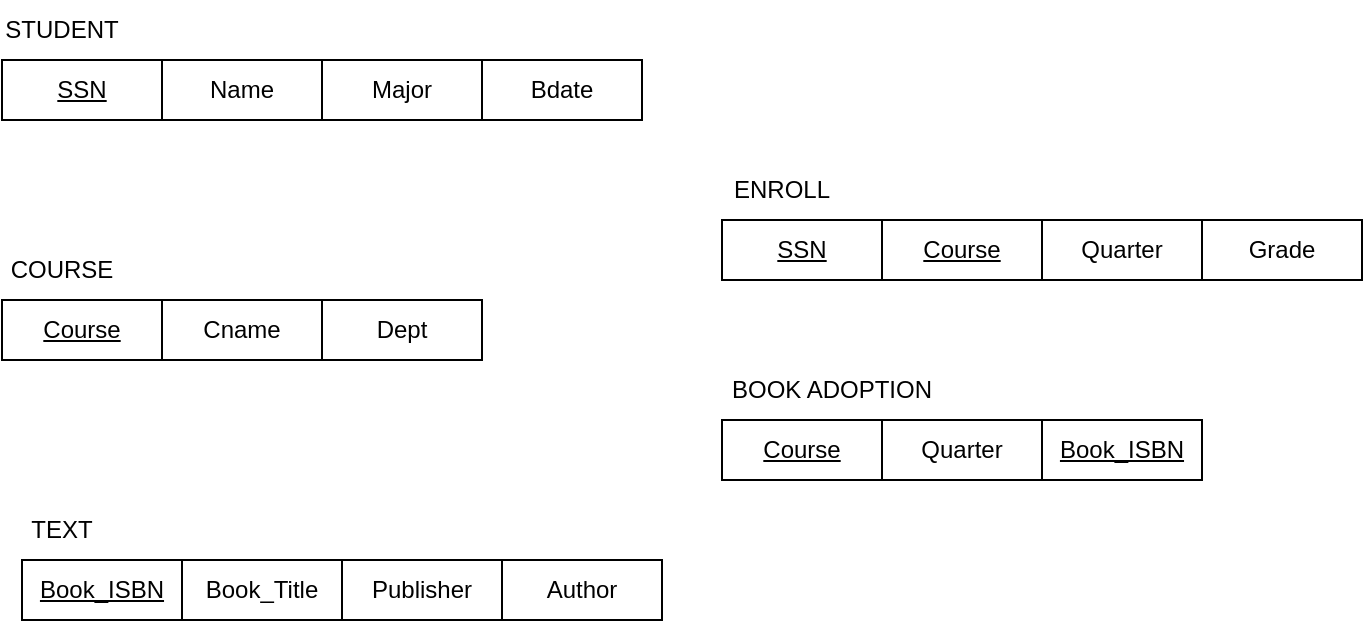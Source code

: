<mxfile version="22.1.21" type="github">
  <diagram name="Page-1" id="1m114eHfycUIeuC0JqEf">
    <mxGraphModel dx="777" dy="525" grid="1" gridSize="10" guides="1" tooltips="1" connect="1" arrows="1" fold="1" page="1" pageScale="1" pageWidth="850" pageHeight="1100" math="0" shadow="0">
      <root>
        <mxCell id="0" />
        <mxCell id="1" parent="0" />
        <mxCell id="3kA8dH4HSpJ8FDZU2K3y-5" value="STUDENT" style="text;html=1;strokeColor=none;fillColor=none;align=center;verticalAlign=middle;whiteSpace=wrap;rounded=0;" vertex="1" parent="1">
          <mxGeometry x="80" y="70" width="60" height="30" as="geometry" />
        </mxCell>
        <mxCell id="3kA8dH4HSpJ8FDZU2K3y-7" value="SSN" style="rounded=0;whiteSpace=wrap;html=1;fontStyle=4" vertex="1" parent="1">
          <mxGeometry x="80" y="100" width="80" height="30" as="geometry" />
        </mxCell>
        <mxCell id="3kA8dH4HSpJ8FDZU2K3y-8" value="Name" style="rounded=0;whiteSpace=wrap;html=1;" vertex="1" parent="1">
          <mxGeometry x="160" y="100" width="80" height="30" as="geometry" />
        </mxCell>
        <mxCell id="3kA8dH4HSpJ8FDZU2K3y-10" value="Major" style="rounded=0;whiteSpace=wrap;html=1;" vertex="1" parent="1">
          <mxGeometry x="240" y="100" width="80" height="30" as="geometry" />
        </mxCell>
        <mxCell id="3kA8dH4HSpJ8FDZU2K3y-13" value="Bdate" style="rounded=0;whiteSpace=wrap;html=1;" vertex="1" parent="1">
          <mxGeometry x="320" y="100" width="80" height="30" as="geometry" />
        </mxCell>
        <mxCell id="3kA8dH4HSpJ8FDZU2K3y-15" value="COURSE" style="text;html=1;strokeColor=none;fillColor=none;align=center;verticalAlign=middle;whiteSpace=wrap;rounded=0;" vertex="1" parent="1">
          <mxGeometry x="80" y="190" width="60" height="30" as="geometry" />
        </mxCell>
        <mxCell id="3kA8dH4HSpJ8FDZU2K3y-16" value="Course" style="rounded=0;whiteSpace=wrap;html=1;fontStyle=4" vertex="1" parent="1">
          <mxGeometry x="80" y="220" width="80" height="30" as="geometry" />
        </mxCell>
        <mxCell id="3kA8dH4HSpJ8FDZU2K3y-17" value="Cname" style="rounded=0;whiteSpace=wrap;html=1;" vertex="1" parent="1">
          <mxGeometry x="160" y="220" width="80" height="30" as="geometry" />
        </mxCell>
        <mxCell id="3kA8dH4HSpJ8FDZU2K3y-18" value="Dept" style="rounded=0;whiteSpace=wrap;html=1;" vertex="1" parent="1">
          <mxGeometry x="240" y="220" width="80" height="30" as="geometry" />
        </mxCell>
        <mxCell id="3kA8dH4HSpJ8FDZU2K3y-23" value="" style="rounded=0;whiteSpace=wrap;html=1;" vertex="1" parent="1">
          <mxGeometry x="440" y="180" width="320" height="30" as="geometry" />
        </mxCell>
        <mxCell id="3kA8dH4HSpJ8FDZU2K3y-24" value="ENROLL" style="text;html=1;strokeColor=none;fillColor=none;align=center;verticalAlign=middle;whiteSpace=wrap;rounded=0;" vertex="1" parent="1">
          <mxGeometry x="440" y="150" width="60" height="30" as="geometry" />
        </mxCell>
        <mxCell id="3kA8dH4HSpJ8FDZU2K3y-25" value="SSN" style="rounded=0;whiteSpace=wrap;html=1;fontStyle=4" vertex="1" parent="1">
          <mxGeometry x="440" y="180" width="80" height="30" as="geometry" />
        </mxCell>
        <mxCell id="3kA8dH4HSpJ8FDZU2K3y-26" value="Course" style="rounded=0;whiteSpace=wrap;html=1;fontStyle=4" vertex="1" parent="1">
          <mxGeometry x="520" y="180" width="80" height="30" as="geometry" />
        </mxCell>
        <mxCell id="3kA8dH4HSpJ8FDZU2K3y-27" value="Quarter" style="rounded=0;whiteSpace=wrap;html=1;" vertex="1" parent="1">
          <mxGeometry x="600" y="180" width="80" height="30" as="geometry" />
        </mxCell>
        <mxCell id="3kA8dH4HSpJ8FDZU2K3y-28" value="Grade" style="rounded=0;whiteSpace=wrap;html=1;" vertex="1" parent="1">
          <mxGeometry x="680" y="180" width="80" height="30" as="geometry" />
        </mxCell>
        <mxCell id="3kA8dH4HSpJ8FDZU2K3y-30" value="BOOK ADOPTION" style="text;html=1;strokeColor=none;fillColor=none;align=center;verticalAlign=middle;whiteSpace=wrap;rounded=0;" vertex="1" parent="1">
          <mxGeometry x="440" y="250" width="110" height="30" as="geometry" />
        </mxCell>
        <mxCell id="3kA8dH4HSpJ8FDZU2K3y-32" value="Course" style="rounded=0;whiteSpace=wrap;html=1;fontStyle=4" vertex="1" parent="1">
          <mxGeometry x="440" y="280" width="80" height="30" as="geometry" />
        </mxCell>
        <mxCell id="3kA8dH4HSpJ8FDZU2K3y-33" value="Quarter" style="rounded=0;whiteSpace=wrap;html=1;" vertex="1" parent="1">
          <mxGeometry x="520" y="280" width="80" height="30" as="geometry" />
        </mxCell>
        <mxCell id="3kA8dH4HSpJ8FDZU2K3y-34" value="Book_ISBN" style="rounded=0;whiteSpace=wrap;html=1;fontStyle=4" vertex="1" parent="1">
          <mxGeometry x="600" y="280" width="80" height="30" as="geometry" />
        </mxCell>
        <mxCell id="3kA8dH4HSpJ8FDZU2K3y-36" value="" style="rounded=0;whiteSpace=wrap;html=1;" vertex="1" parent="1">
          <mxGeometry x="90" y="350" width="320" height="30" as="geometry" />
        </mxCell>
        <mxCell id="3kA8dH4HSpJ8FDZU2K3y-37" value="TEXT" style="text;html=1;strokeColor=none;fillColor=none;align=center;verticalAlign=middle;whiteSpace=wrap;rounded=0;" vertex="1" parent="1">
          <mxGeometry x="90" y="320" width="40" height="30" as="geometry" />
        </mxCell>
        <mxCell id="3kA8dH4HSpJ8FDZU2K3y-38" value="Book_ISBN" style="rounded=0;whiteSpace=wrap;html=1;fontStyle=4" vertex="1" parent="1">
          <mxGeometry x="90" y="350" width="80" height="30" as="geometry" />
        </mxCell>
        <mxCell id="3kA8dH4HSpJ8FDZU2K3y-39" value="Book_Title" style="rounded=0;whiteSpace=wrap;html=1;" vertex="1" parent="1">
          <mxGeometry x="170" y="350" width="80" height="30" as="geometry" />
        </mxCell>
        <mxCell id="3kA8dH4HSpJ8FDZU2K3y-40" value="Publisher" style="rounded=0;whiteSpace=wrap;html=1;" vertex="1" parent="1">
          <mxGeometry x="250" y="350" width="80" height="30" as="geometry" />
        </mxCell>
        <mxCell id="3kA8dH4HSpJ8FDZU2K3y-41" value="Author" style="rounded=0;whiteSpace=wrap;html=1;" vertex="1" parent="1">
          <mxGeometry x="330" y="350" width="80" height="30" as="geometry" />
        </mxCell>
      </root>
    </mxGraphModel>
  </diagram>
</mxfile>
